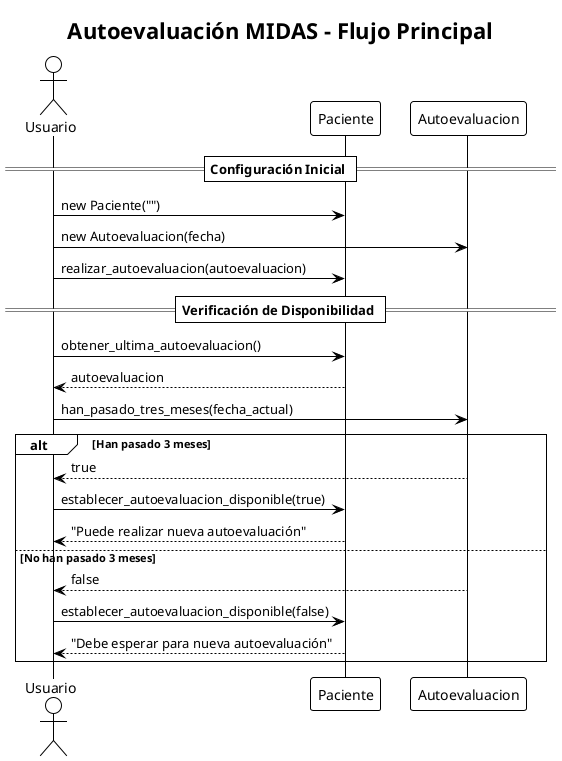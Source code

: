 @startuml
!theme plain
title Autoevaluación MIDAS - Flujo Principal

actor Usuario
participant Paciente
participant Autoevaluacion

== Configuración Inicial ==
Usuario -> Paciente: new Paciente("")
Usuario -> Autoevaluacion: new Autoevaluacion(fecha)
Usuario -> Paciente: realizar_autoevaluacion(autoevaluacion)

== Verificación de Disponibilidad ==
Usuario -> Paciente: obtener_ultima_autoevaluacion()
Paciente --> Usuario: autoevaluacion

Usuario -> Autoevaluacion: han_pasado_tres_meses(fecha_actual)
alt Han pasado 3 meses
    Autoevaluacion --> Usuario: true
    Usuario -> Paciente: establecer_autoevaluacion_disponible(true)
    Paciente --> Usuario: "Puede realizar nueva autoevaluación"
else No han pasado 3 meses
    Autoevaluacion --> Usuario: false
    Usuario -> Paciente: establecer_autoevaluacion_disponible(false)
    Paciente --> Usuario: "Debe esperar para nueva autoevaluación"
end

@enduml